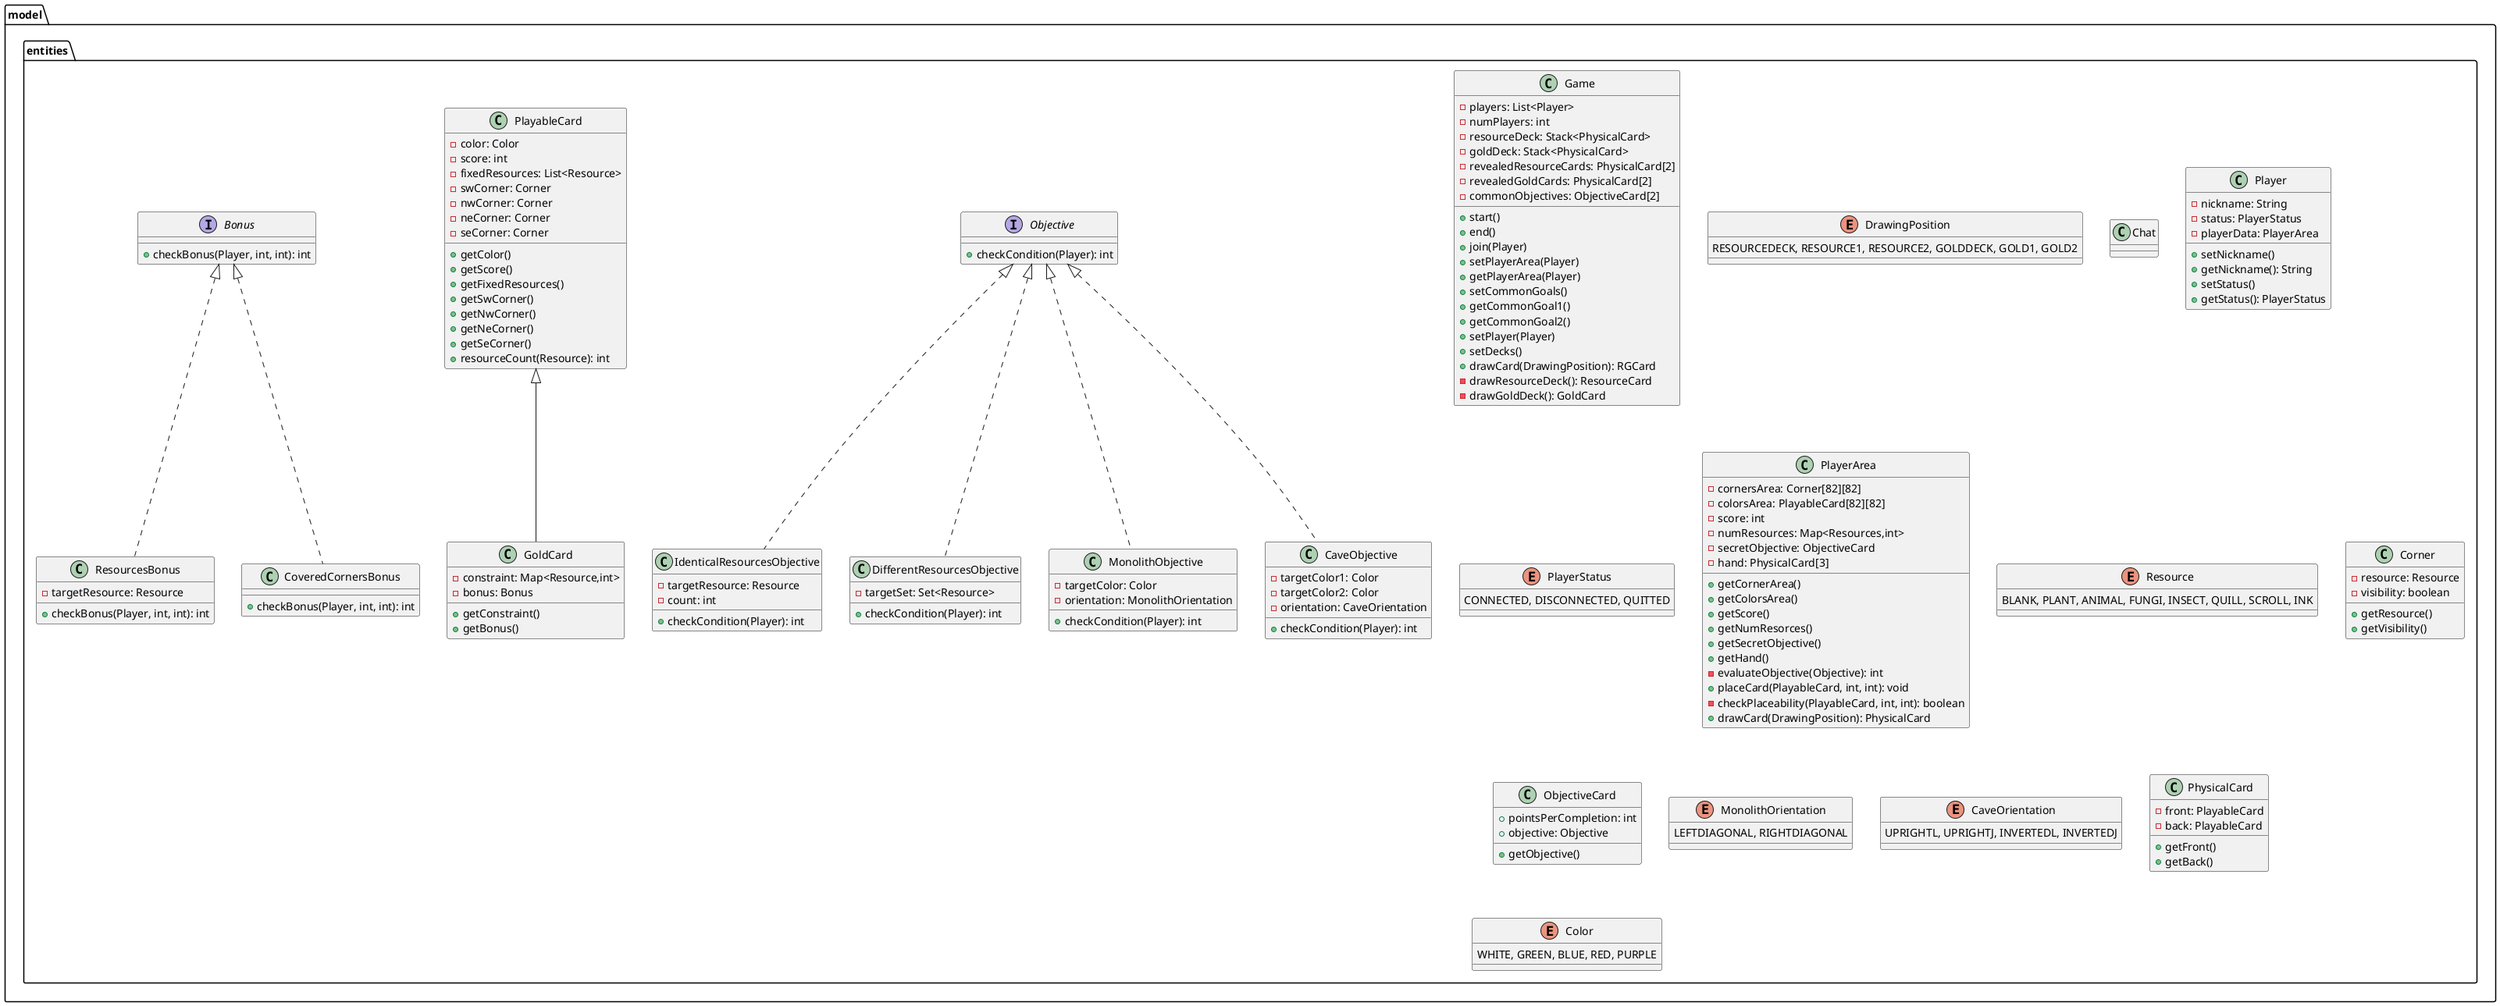 @startuml model_entities

package model.entities {

  ' I tipi delle carte in queste prime classi sono stati cambiati
  ' in accordo con le modifiche effettuate
  class Game {
    - players: List<Player>
    - numPlayers: int
    - resourceDeck: Stack<PhysicalCard>
    - goldDeck: Stack<PhysicalCard>
    - revealedResourceCards: PhysicalCard[2]
    - revealedGoldCards: PhysicalCard[2]
    - commonObjectives: ObjectiveCard[2]

    + start()
    + end()
    + join(Player)
    + setPlayerArea(Player)
    + getPlayerArea(Player)
    + setCommonGoals()
    + getCommonGoal1()
    + getCommonGoal2()
    + setPlayer(Player)
    + setDecks()
    + drawCard(DrawingPosition): RGCard
    - drawResourceDeck(): ResourceCard
    - drawGoldDeck(): GoldCard
  }

  enum DrawingPosition {
    RESOURCEDECK, RESOURCE1, RESOURCE2, GOLDDECK, GOLD1, GOLD2
  }

  ' Sincero non ho idea di come dovrebbe essere strutturata
  class Chat {
    ' ???
  }

  class Player {
    - nickname: String
    - status: PlayerStatus
    - playerData: PlayerArea

    + setNickname()
    + getNickname(): String
    + setStatus()
    + getStatus(): PlayerStatus
  }

  enum PlayerStatus {
    CONNECTED, DISCONNECTED, QUITTED
  }

  class PlayerArea {
    - cornersArea: Corner[82][82]
    - colorsArea: PlayableCard[82][82]
    - score: int
    - numResources: Map<Resources,int>
    - secretObjective: ObjectiveCard
    - hand: PhysicalCard[3]

    + getCornerArea()
    + getColorsArea()
    + getScore()
    + getNumResorces()
    + getSecretObjective()
    + getHand()
    - evaluateObjective(Objective): int
    + placeCard(PlayableCard, int, int): void
    - checkPlaceability(PlayableCard, int, int): boolean
    + drawCard(DrawingPosition): PhysicalCard
  }

  ' Aggiunta la risorsa nulla
  enum Resource {
    BLANK, PLANT, ANIMAL, FUNGI, INSECT, QUILL, SCROLL, INK
  }

  class Corner {
    - resource: Resource
    - visibility: boolean

    + getResource()
    + getVisibility()
  }

  class ObjectiveCard {
    ' Il punteggio dato dalla carta sarà calcolato come
    ' pointsPerCompletion * objective.checkCondition(player)
    + pointsPerCompletion: int
    + objective: Objective

    + getObjective()
  }

  '
  interface Objective {
    ' Indica il (massimo) numero di volte che un giocatore
    ' soddisfa l'obiettivo
    + checkCondition(Player): int
  }

  class IdenticalResourcesObjective implements Objective {
    - targetResource: Resource
    - count: int

    + checkCondition(Player): int
  }

  class DifferentResourcesObjective implements Objective {
    - targetSet: Set<Resource>

    + checkCondition(Player): int
  }

  class MonolithObjective implements Objective {
    - targetColor: Color
    - orientation: MonolithOrientation

    + checkCondition(Player): int
  }

  enum MonolithOrientation {
    LEFTDIAGONAL, RIGHTDIAGONAL
  }

  class CaveObjective implements Objective {
    - targetColor1: Color
    - targetColor2: Color
    - orientation: CaveOrientation

    + checkCondition(Player): int
  }

  enum CaveOrientation {
    UPRIGHTL, UPRIGHTJ, INVERTEDL, INVERTEDJ
  }

  ' Utile la differenzazione tra carte fisiche e giocabili(fronte/retro)
  class PhysicalCard {
    - front: PlayableCard
    - back: PlayableCard

    + getFront()
    + getBack()
  }

  ' Include anche carte Risorsa e Iniziali (non è più astratta)
  ' Niente setter perchè immutabili dopo l'inizializzazione
  class PlayableCard {
    - color: Color
    - score: int
    - fixedResources: List<Resource>
    - swCorner: Corner
    - nwCorner: Corner
    - neCorner: Corner
    - seCorner: Corner

    + getColor()
    + getScore()
    + getFixedResources()
    + getSwCorner()
    + getNwCorner()
    + getNeCorner()
    + getSeCorner()
    + resourceCount(Resource): int
  }

  enum Color {
    WHITE, GREEN, BLUE, RED, PURPLE
  }

  class GoldCard extends PlayableCard{
    - constraint: Map<Resource,int>
    ' Il punteggio dato dalla carta sarà calcolato come
    ' score * bonus.checkBonus(player, x, y)
    - bonus: Bonus

    + getConstraint()
    + getBonus()
  }

  interface Bonus {
  ' Indica il numero di volte che il giocatore soddisferebbe
  ' il bonus piazzando la carta alle coordinate (x, y)
  + checkBonus(Player, int, int): int
  }

  class ResourcesBonus implements Bonus {
  - targetResource: Resource

  + checkBonus(Player, int, int): int
  }

  class CoveredCornersBonus implements Bonus {
  + checkBonus(Player, int, int): int
  }

}

@enduml
